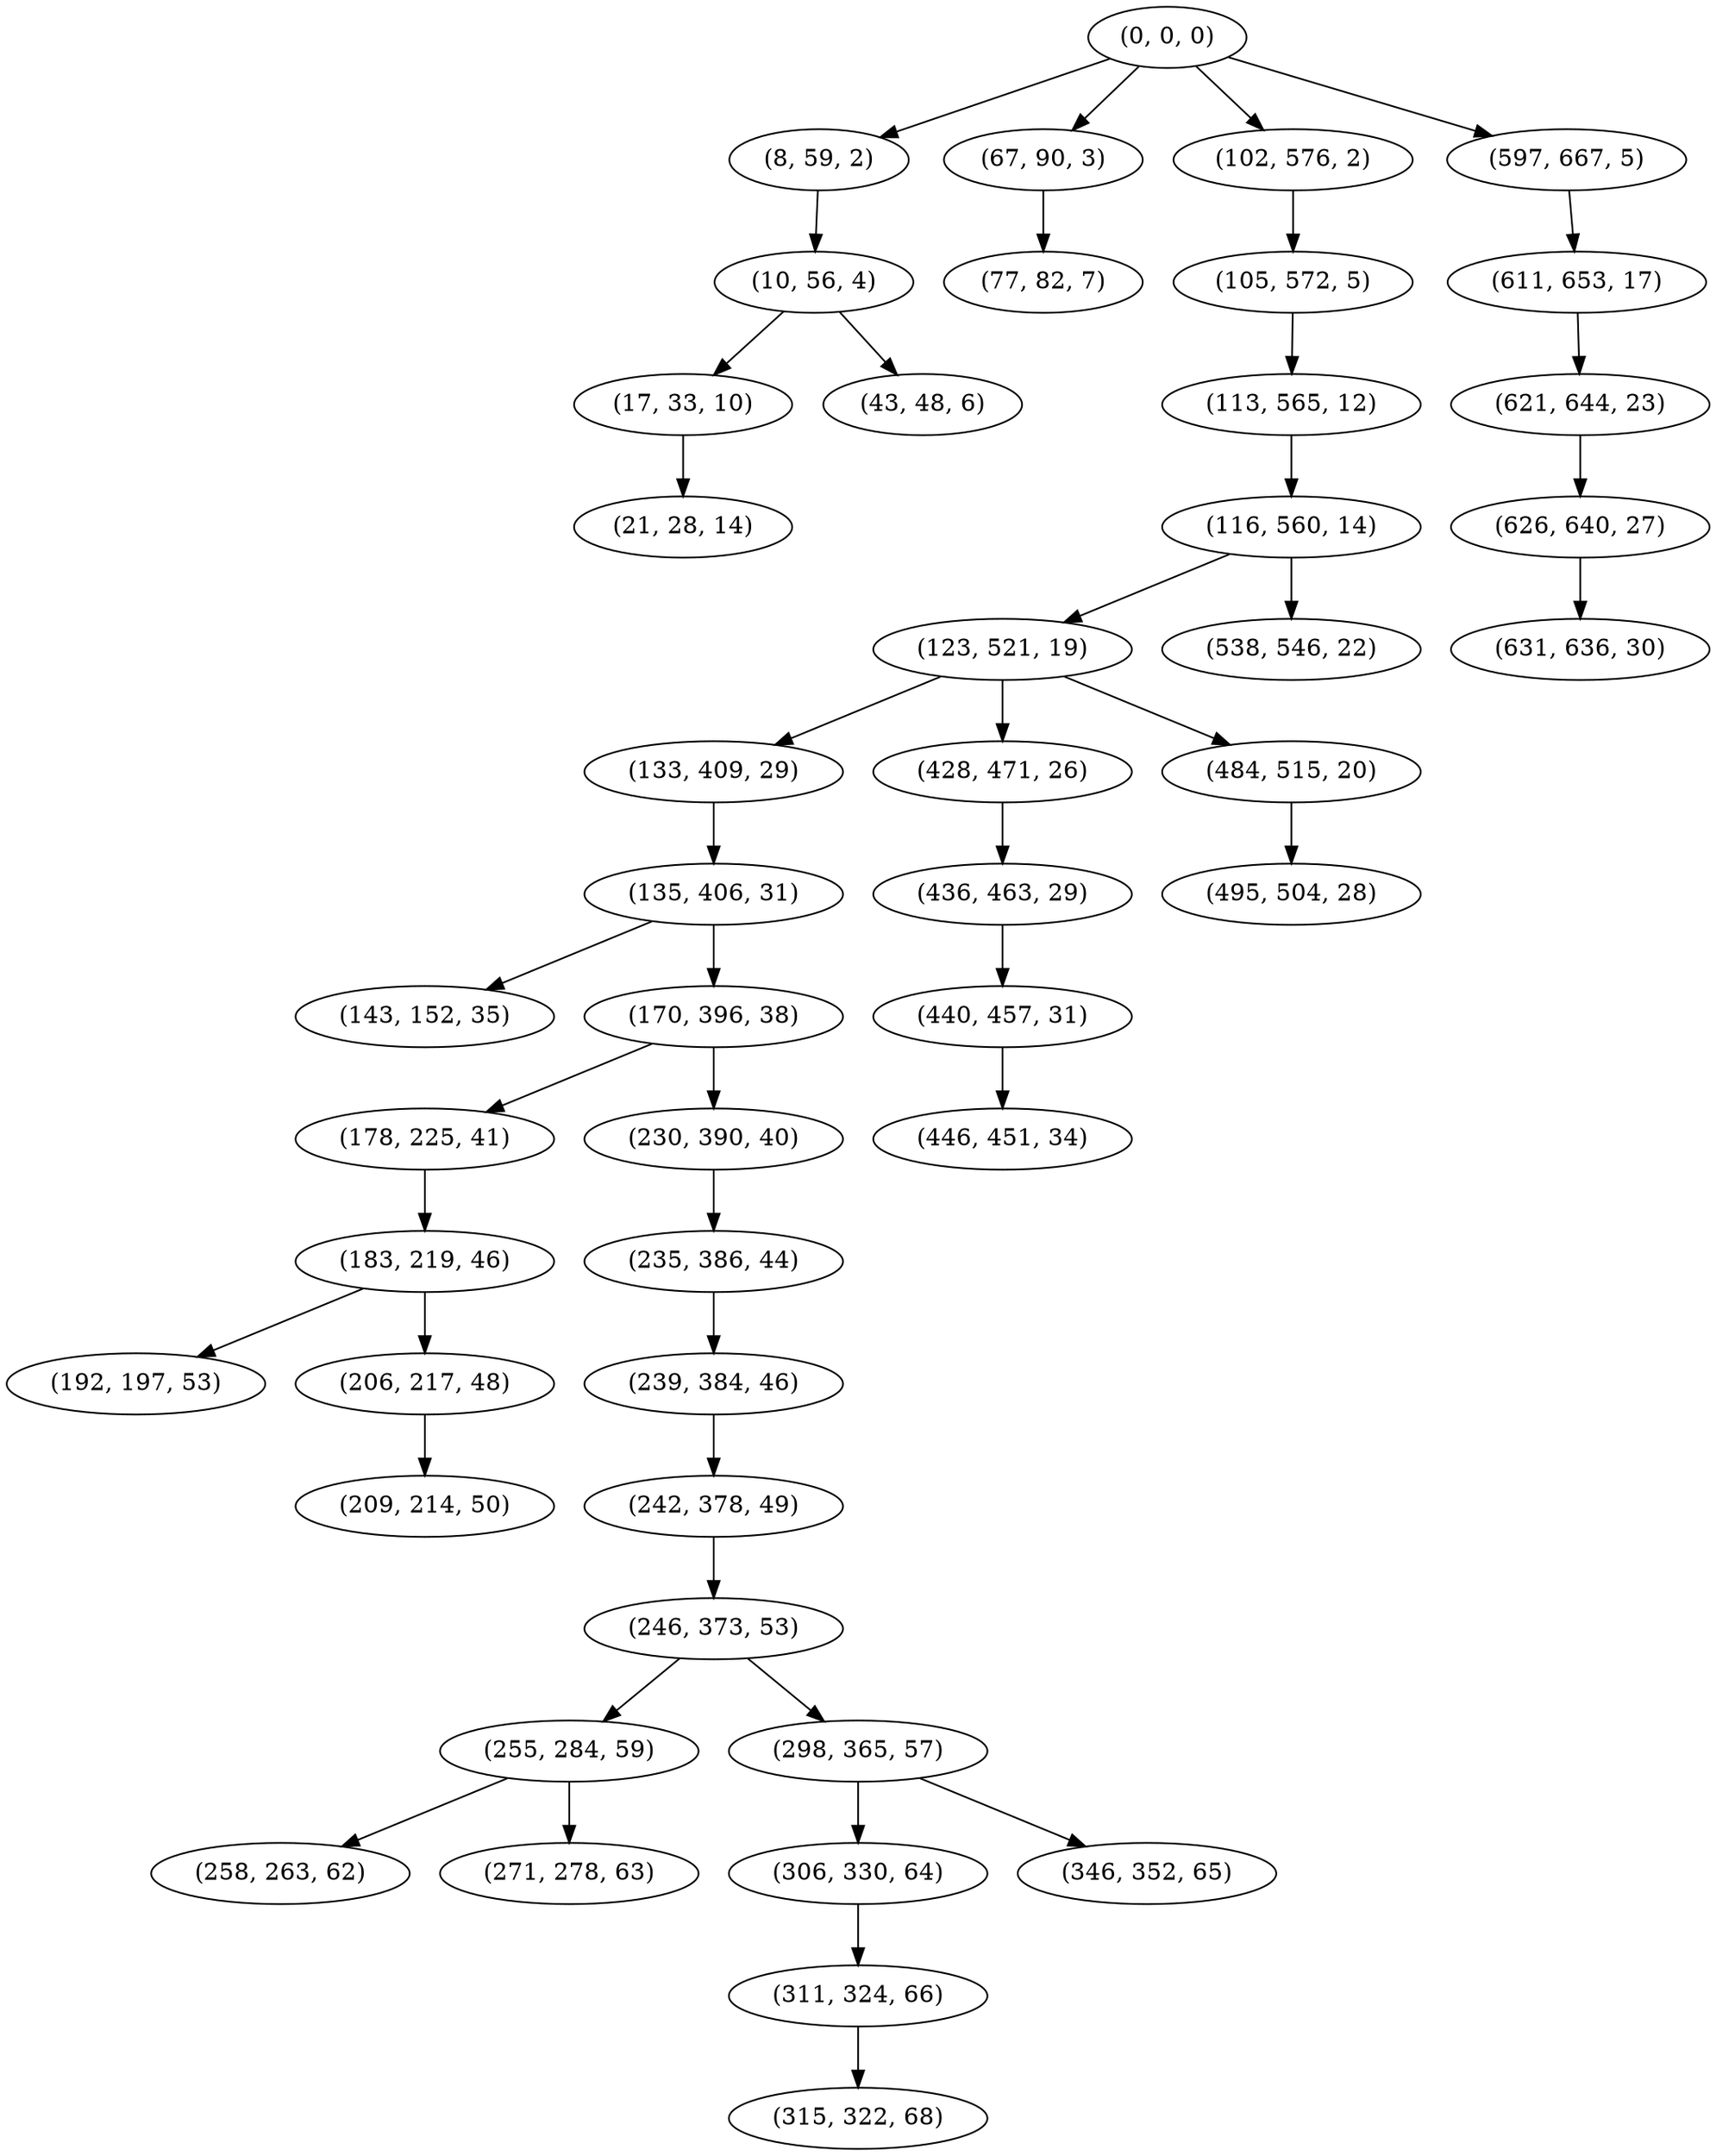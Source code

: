 digraph tree {
    "(0, 0, 0)";
    "(8, 59, 2)";
    "(10, 56, 4)";
    "(17, 33, 10)";
    "(21, 28, 14)";
    "(43, 48, 6)";
    "(67, 90, 3)";
    "(77, 82, 7)";
    "(102, 576, 2)";
    "(105, 572, 5)";
    "(113, 565, 12)";
    "(116, 560, 14)";
    "(123, 521, 19)";
    "(133, 409, 29)";
    "(135, 406, 31)";
    "(143, 152, 35)";
    "(170, 396, 38)";
    "(178, 225, 41)";
    "(183, 219, 46)";
    "(192, 197, 53)";
    "(206, 217, 48)";
    "(209, 214, 50)";
    "(230, 390, 40)";
    "(235, 386, 44)";
    "(239, 384, 46)";
    "(242, 378, 49)";
    "(246, 373, 53)";
    "(255, 284, 59)";
    "(258, 263, 62)";
    "(271, 278, 63)";
    "(298, 365, 57)";
    "(306, 330, 64)";
    "(311, 324, 66)";
    "(315, 322, 68)";
    "(346, 352, 65)";
    "(428, 471, 26)";
    "(436, 463, 29)";
    "(440, 457, 31)";
    "(446, 451, 34)";
    "(484, 515, 20)";
    "(495, 504, 28)";
    "(538, 546, 22)";
    "(597, 667, 5)";
    "(611, 653, 17)";
    "(621, 644, 23)";
    "(626, 640, 27)";
    "(631, 636, 30)";
    "(0, 0, 0)" -> "(8, 59, 2)";
    "(0, 0, 0)" -> "(67, 90, 3)";
    "(0, 0, 0)" -> "(102, 576, 2)";
    "(0, 0, 0)" -> "(597, 667, 5)";
    "(8, 59, 2)" -> "(10, 56, 4)";
    "(10, 56, 4)" -> "(17, 33, 10)";
    "(10, 56, 4)" -> "(43, 48, 6)";
    "(17, 33, 10)" -> "(21, 28, 14)";
    "(67, 90, 3)" -> "(77, 82, 7)";
    "(102, 576, 2)" -> "(105, 572, 5)";
    "(105, 572, 5)" -> "(113, 565, 12)";
    "(113, 565, 12)" -> "(116, 560, 14)";
    "(116, 560, 14)" -> "(123, 521, 19)";
    "(116, 560, 14)" -> "(538, 546, 22)";
    "(123, 521, 19)" -> "(133, 409, 29)";
    "(123, 521, 19)" -> "(428, 471, 26)";
    "(123, 521, 19)" -> "(484, 515, 20)";
    "(133, 409, 29)" -> "(135, 406, 31)";
    "(135, 406, 31)" -> "(143, 152, 35)";
    "(135, 406, 31)" -> "(170, 396, 38)";
    "(170, 396, 38)" -> "(178, 225, 41)";
    "(170, 396, 38)" -> "(230, 390, 40)";
    "(178, 225, 41)" -> "(183, 219, 46)";
    "(183, 219, 46)" -> "(192, 197, 53)";
    "(183, 219, 46)" -> "(206, 217, 48)";
    "(206, 217, 48)" -> "(209, 214, 50)";
    "(230, 390, 40)" -> "(235, 386, 44)";
    "(235, 386, 44)" -> "(239, 384, 46)";
    "(239, 384, 46)" -> "(242, 378, 49)";
    "(242, 378, 49)" -> "(246, 373, 53)";
    "(246, 373, 53)" -> "(255, 284, 59)";
    "(246, 373, 53)" -> "(298, 365, 57)";
    "(255, 284, 59)" -> "(258, 263, 62)";
    "(255, 284, 59)" -> "(271, 278, 63)";
    "(298, 365, 57)" -> "(306, 330, 64)";
    "(298, 365, 57)" -> "(346, 352, 65)";
    "(306, 330, 64)" -> "(311, 324, 66)";
    "(311, 324, 66)" -> "(315, 322, 68)";
    "(428, 471, 26)" -> "(436, 463, 29)";
    "(436, 463, 29)" -> "(440, 457, 31)";
    "(440, 457, 31)" -> "(446, 451, 34)";
    "(484, 515, 20)" -> "(495, 504, 28)";
    "(597, 667, 5)" -> "(611, 653, 17)";
    "(611, 653, 17)" -> "(621, 644, 23)";
    "(621, 644, 23)" -> "(626, 640, 27)";
    "(626, 640, 27)" -> "(631, 636, 30)";
}

